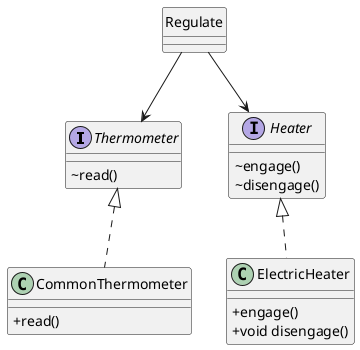 @startuml

skinparam classAttributeIconSize 0

'skinparam linetype ortho

interface Thermometer {
~ read()
}
class CommonThermometer {
+ read()
}
interface Heater {
~ engage()
~ disengage()
}
class ElectricHeater {
+ engage()
+ void disengage()
}
class Regulate {
}


Thermometer <|.. CommonThermometer
Heater <|.. ElectricHeater

hide Regulate circle

Regulate --> Thermometer
Regulate --> Heater

@enduml